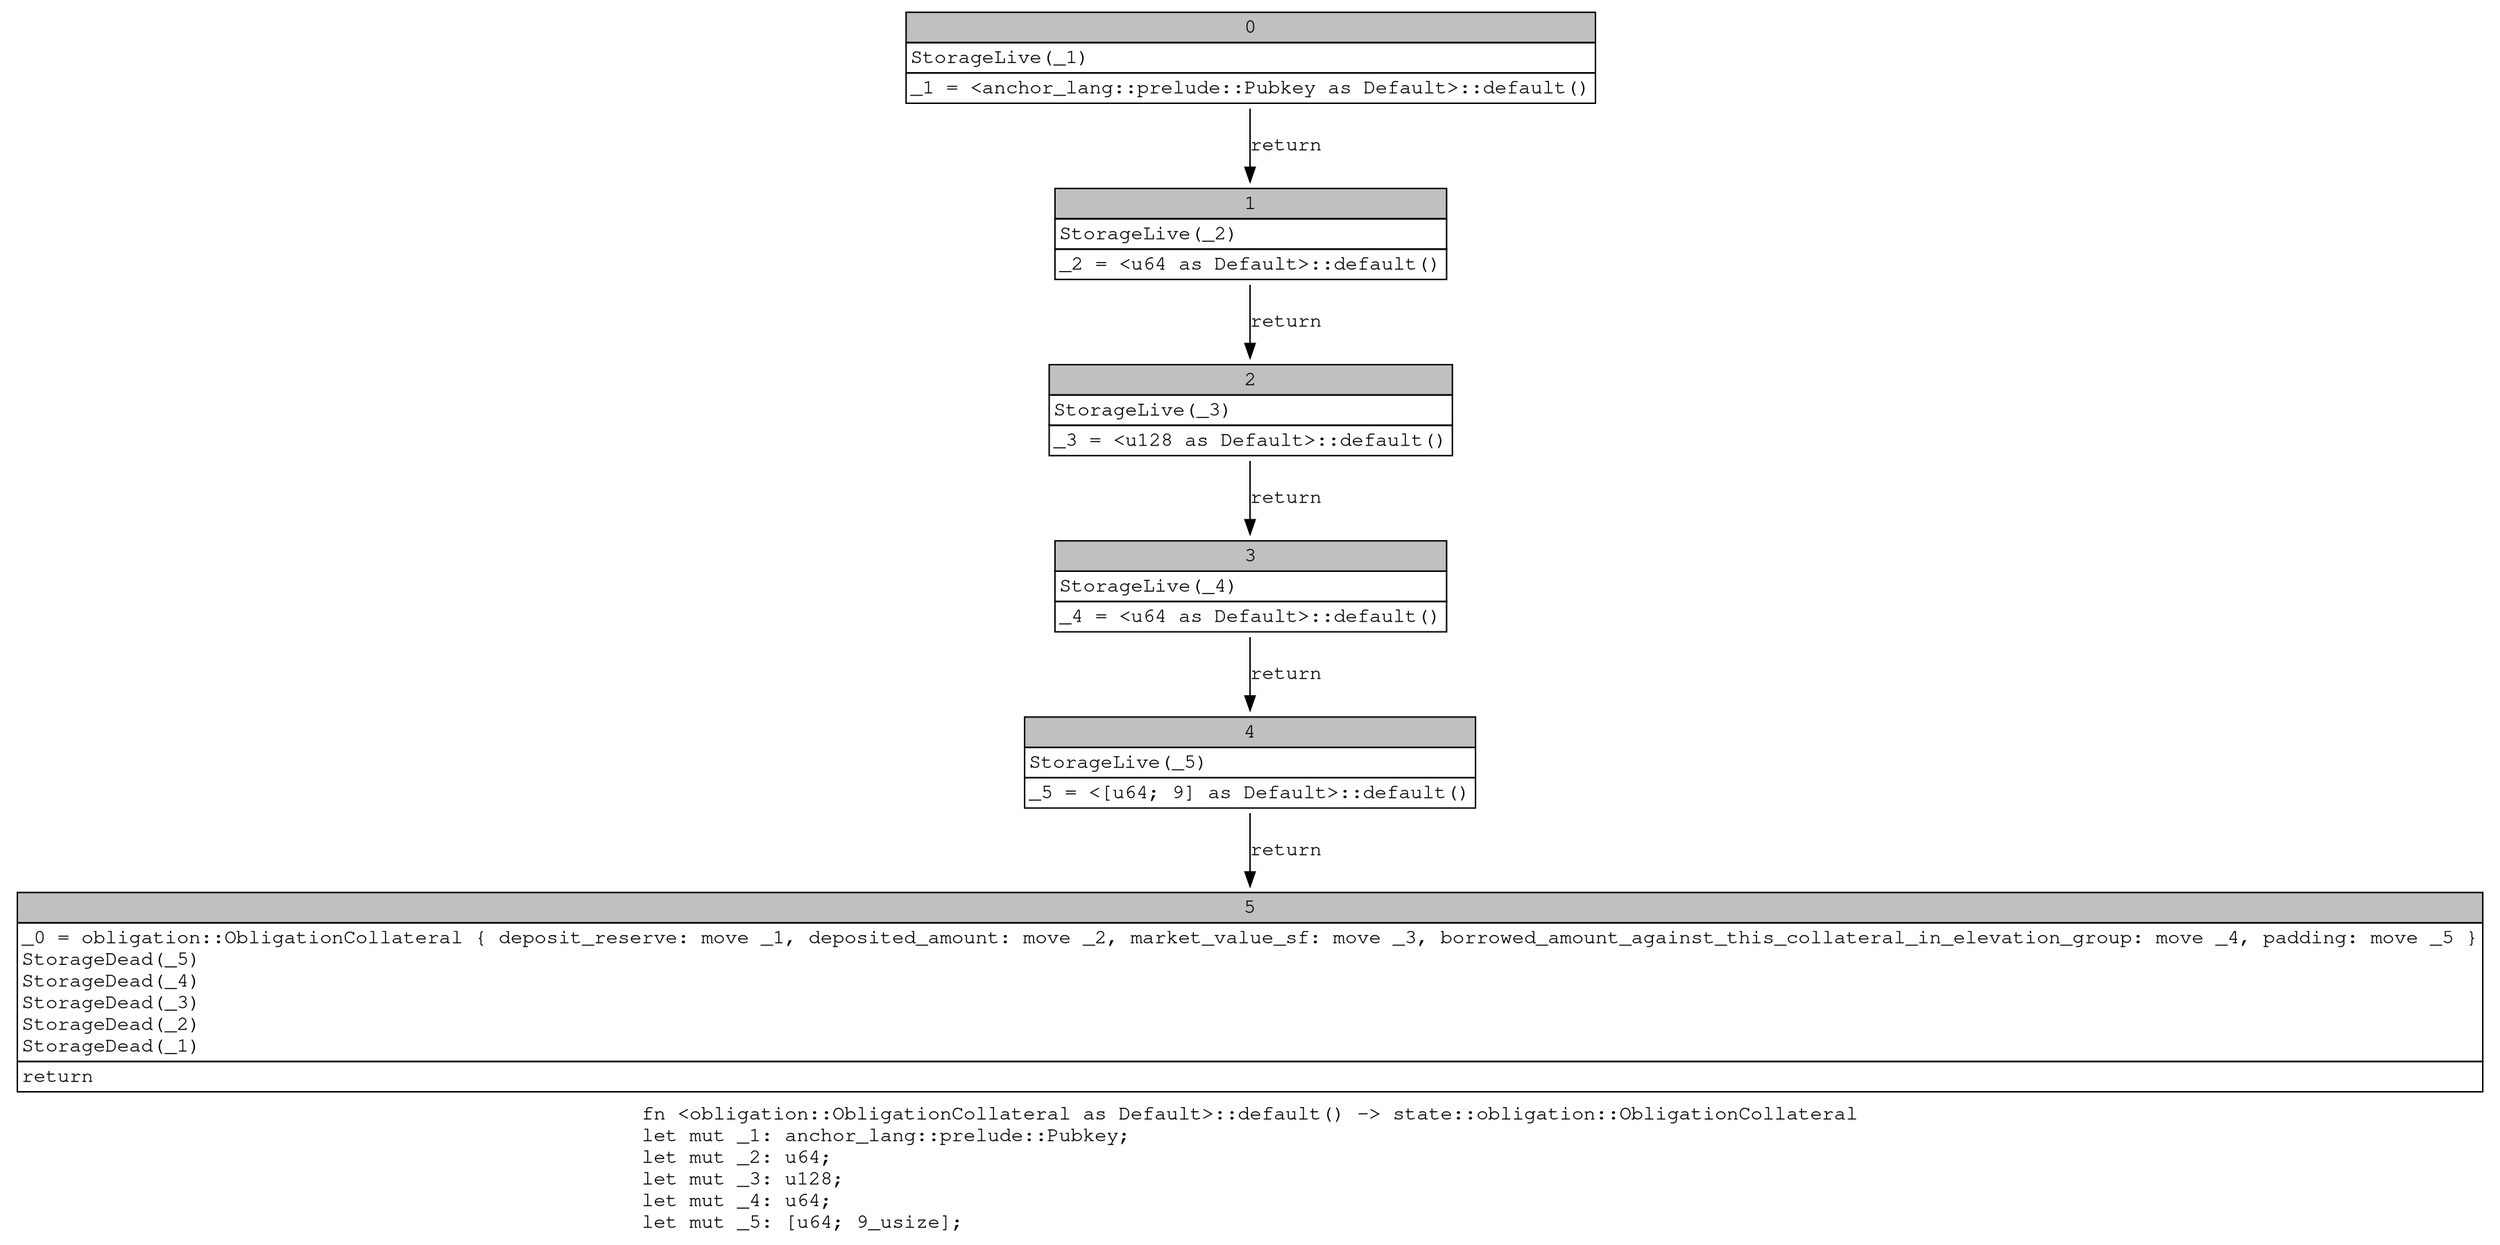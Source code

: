 digraph Mir_0_8175 {
    graph [fontname="Courier, monospace"];
    node [fontname="Courier, monospace"];
    edge [fontname="Courier, monospace"];
    label=<fn &lt;obligation::ObligationCollateral as Default&gt;::default() -&gt; state::obligation::ObligationCollateral<br align="left"/>let mut _1: anchor_lang::prelude::Pubkey;<br align="left"/>let mut _2: u64;<br align="left"/>let mut _3: u128;<br align="left"/>let mut _4: u64;<br align="left"/>let mut _5: [u64; 9_usize];<br align="left"/>>;
    bb0__0_8175 [shape="none", label=<<table border="0" cellborder="1" cellspacing="0"><tr><td bgcolor="gray" align="center" colspan="1">0</td></tr><tr><td align="left" balign="left">StorageLive(_1)<br/></td></tr><tr><td align="left">_1 = &lt;anchor_lang::prelude::Pubkey as Default&gt;::default()</td></tr></table>>];
    bb1__0_8175 [shape="none", label=<<table border="0" cellborder="1" cellspacing="0"><tr><td bgcolor="gray" align="center" colspan="1">1</td></tr><tr><td align="left" balign="left">StorageLive(_2)<br/></td></tr><tr><td align="left">_2 = &lt;u64 as Default&gt;::default()</td></tr></table>>];
    bb2__0_8175 [shape="none", label=<<table border="0" cellborder="1" cellspacing="0"><tr><td bgcolor="gray" align="center" colspan="1">2</td></tr><tr><td align="left" balign="left">StorageLive(_3)<br/></td></tr><tr><td align="left">_3 = &lt;u128 as Default&gt;::default()</td></tr></table>>];
    bb3__0_8175 [shape="none", label=<<table border="0" cellborder="1" cellspacing="0"><tr><td bgcolor="gray" align="center" colspan="1">3</td></tr><tr><td align="left" balign="left">StorageLive(_4)<br/></td></tr><tr><td align="left">_4 = &lt;u64 as Default&gt;::default()</td></tr></table>>];
    bb4__0_8175 [shape="none", label=<<table border="0" cellborder="1" cellspacing="0"><tr><td bgcolor="gray" align="center" colspan="1">4</td></tr><tr><td align="left" balign="left">StorageLive(_5)<br/></td></tr><tr><td align="left">_5 = &lt;[u64; 9] as Default&gt;::default()</td></tr></table>>];
    bb5__0_8175 [shape="none", label=<<table border="0" cellborder="1" cellspacing="0"><tr><td bgcolor="gray" align="center" colspan="1">5</td></tr><tr><td align="left" balign="left">_0 = obligation::ObligationCollateral { deposit_reserve: move _1, deposited_amount: move _2, market_value_sf: move _3, borrowed_amount_against_this_collateral_in_elevation_group: move _4, padding: move _5 }<br/>StorageDead(_5)<br/>StorageDead(_4)<br/>StorageDead(_3)<br/>StorageDead(_2)<br/>StorageDead(_1)<br/></td></tr><tr><td align="left">return</td></tr></table>>];
    bb0__0_8175 -> bb1__0_8175 [label="return"];
    bb1__0_8175 -> bb2__0_8175 [label="return"];
    bb2__0_8175 -> bb3__0_8175 [label="return"];
    bb3__0_8175 -> bb4__0_8175 [label="return"];
    bb4__0_8175 -> bb5__0_8175 [label="return"];
}
